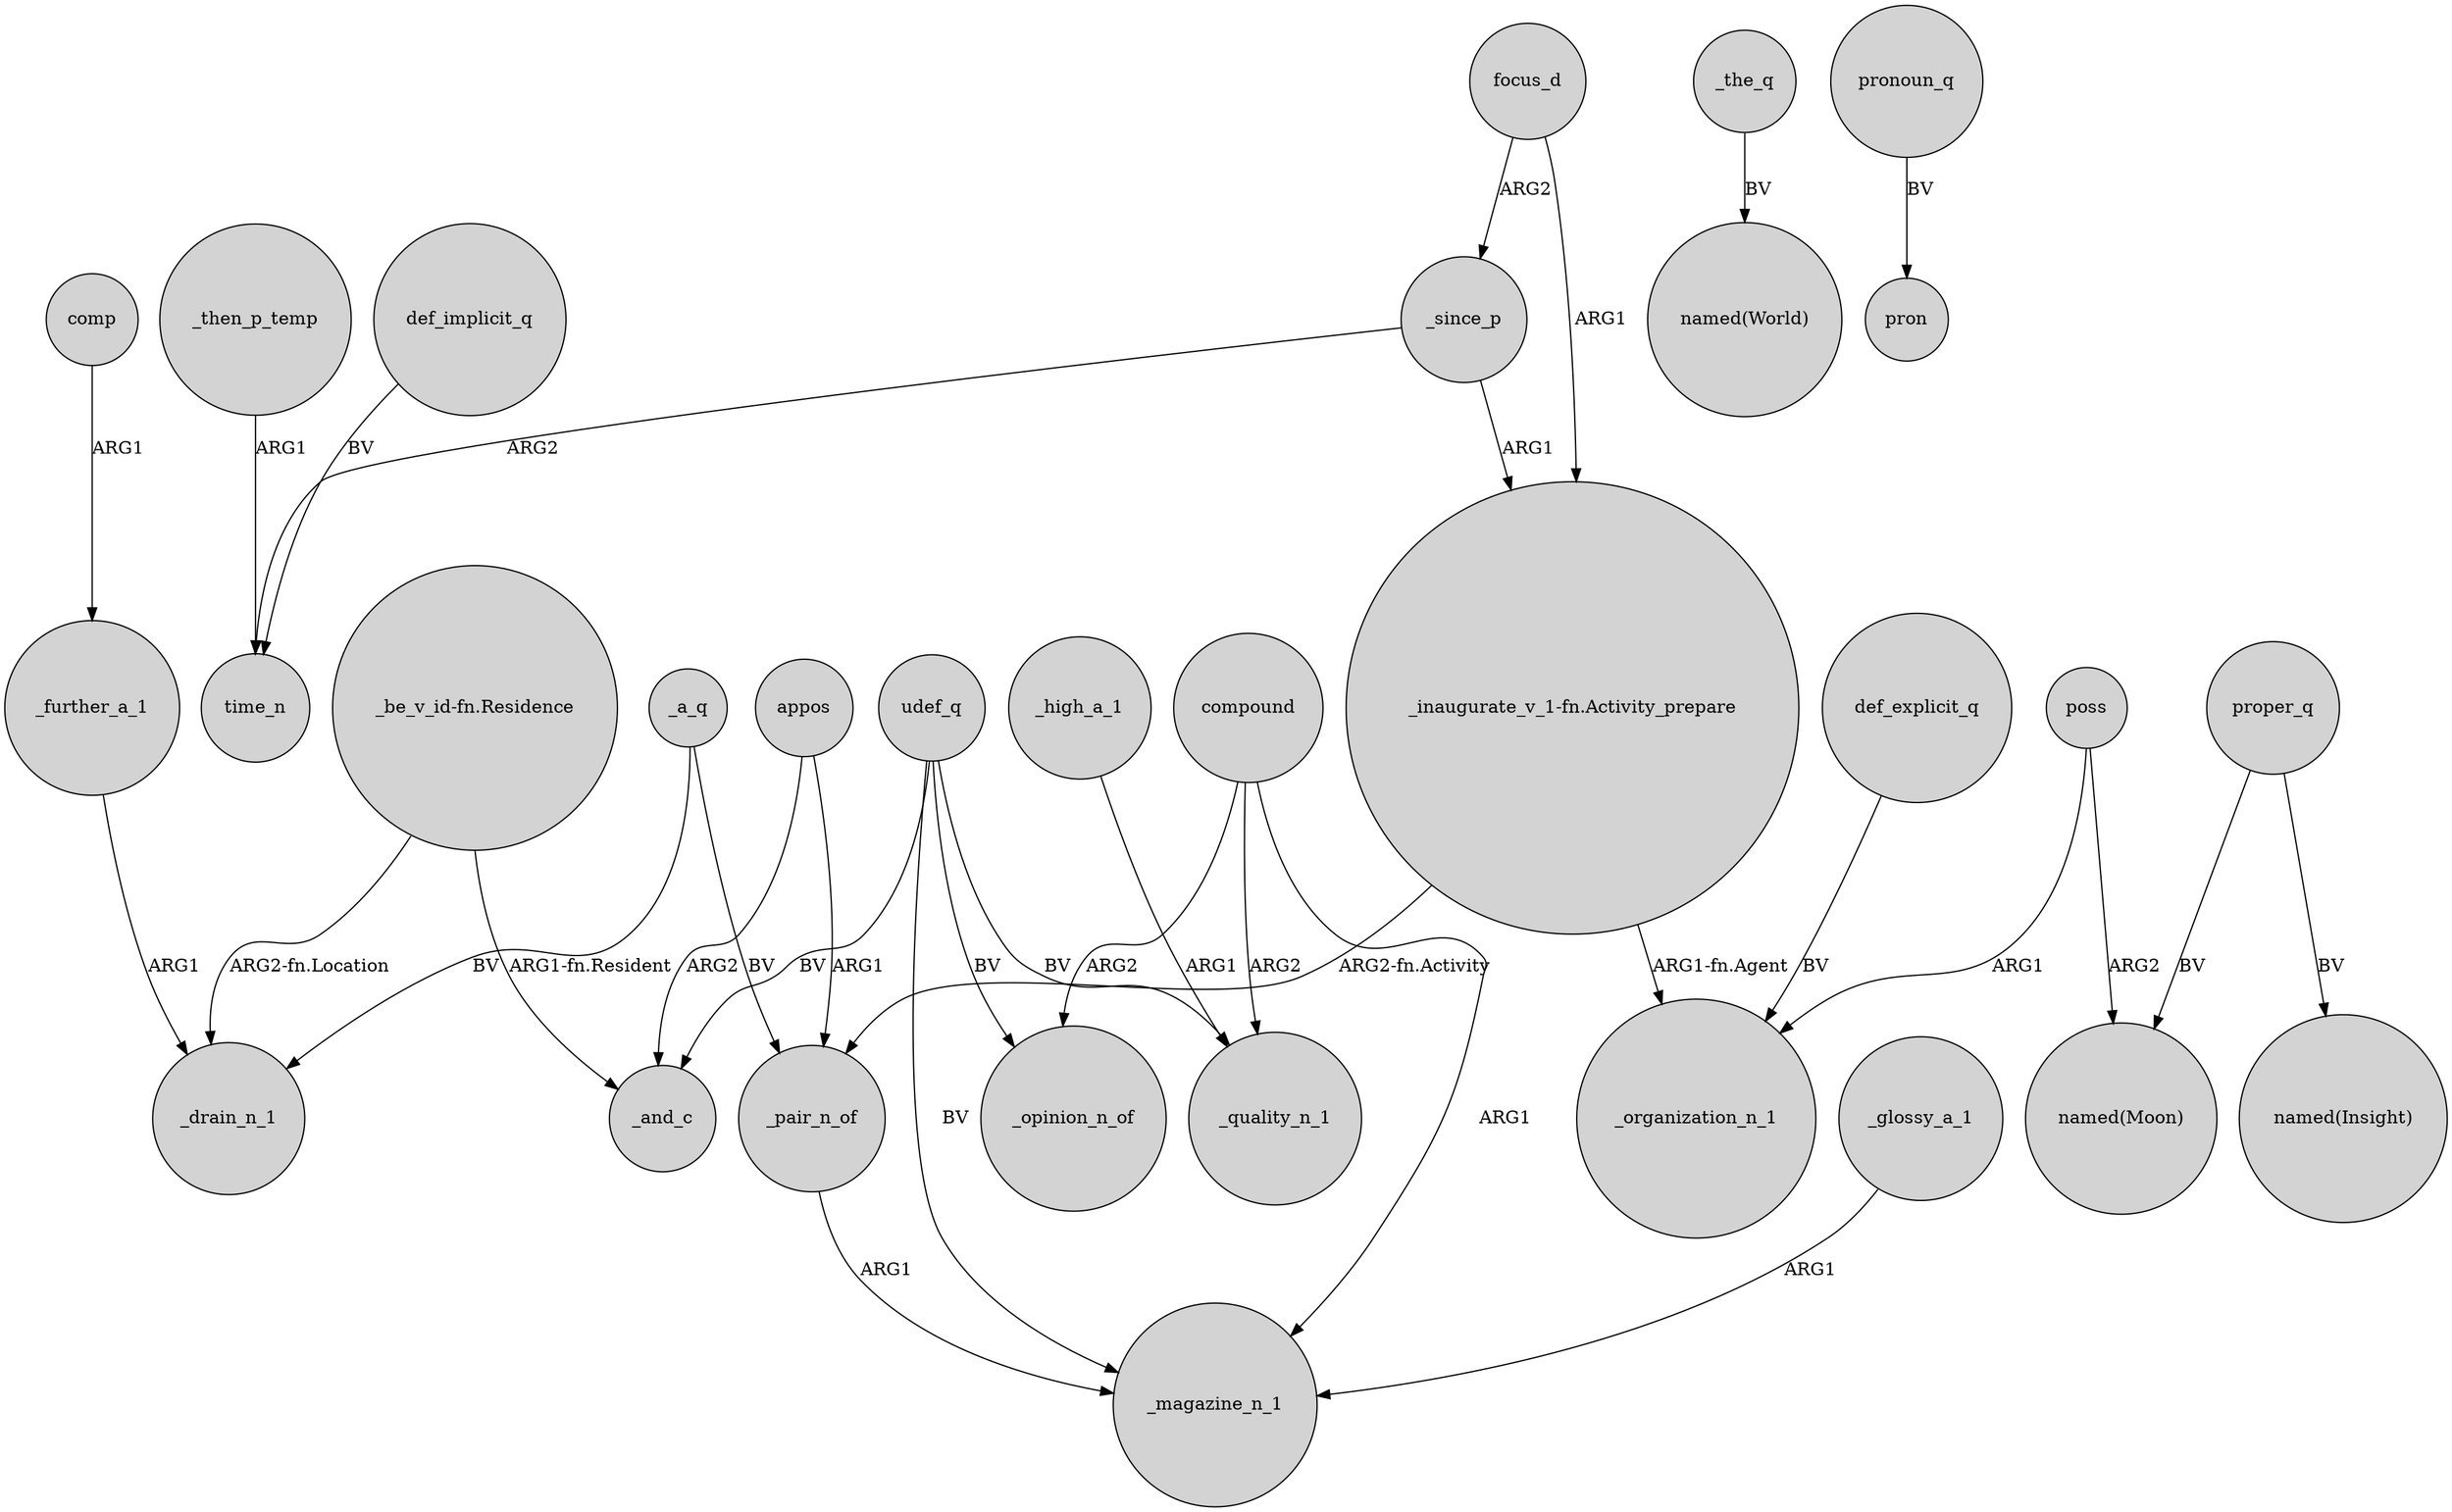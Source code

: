 digraph {
	node [shape=circle style=filled]
	focus_d -> _since_p [label=ARG2]
	"_be_v_id-fn.Residence" -> _and_c [label="ARG1-fn.Resident"]
	appos -> _and_c [label=ARG2]
	_the_q -> "named(World)" [label=BV]
	poss -> "named(Moon)" [label=ARG2]
	_pair_n_of -> _magazine_n_1 [label=ARG1]
	proper_q -> "named(Moon)" [label=BV]
	"_be_v_id-fn.Residence" -> _drain_n_1 [label="ARG2-fn.Location"]
	_high_a_1 -> _quality_n_1 [label=ARG1]
	_then_p_temp -> time_n [label=ARG1]
	focus_d -> "_inaugurate_v_1-fn.Activity_prepare" [label=ARG1]
	udef_q -> _and_c [label=BV]
	pronoun_q -> pron [label=BV]
	compound -> _magazine_n_1 [label=ARG1]
	_further_a_1 -> _drain_n_1 [label=ARG1]
	udef_q -> _quality_n_1 [label=BV]
	poss -> _organization_n_1 [label=ARG1]
	compound -> _quality_n_1 [label=ARG2]
	_since_p -> time_n [label=ARG2]
	udef_q -> _opinion_n_of [label=BV]
	_a_q -> _pair_n_of [label=BV]
	"_inaugurate_v_1-fn.Activity_prepare" -> _pair_n_of [label="ARG2-fn.Activity"]
	comp -> _further_a_1 [label=ARG1]
	proper_q -> "named(Insight)" [label=BV]
	"_inaugurate_v_1-fn.Activity_prepare" -> _organization_n_1 [label="ARG1-fn.Agent"]
	appos -> _pair_n_of [label=ARG1]
	udef_q -> _magazine_n_1 [label=BV]
	def_explicit_q -> _organization_n_1 [label=BV]
	_glossy_a_1 -> _magazine_n_1 [label=ARG1]
	_since_p -> "_inaugurate_v_1-fn.Activity_prepare" [label=ARG1]
	_a_q -> _drain_n_1 [label=BV]
	compound -> _opinion_n_of [label=ARG2]
	def_implicit_q -> time_n [label=BV]
}

